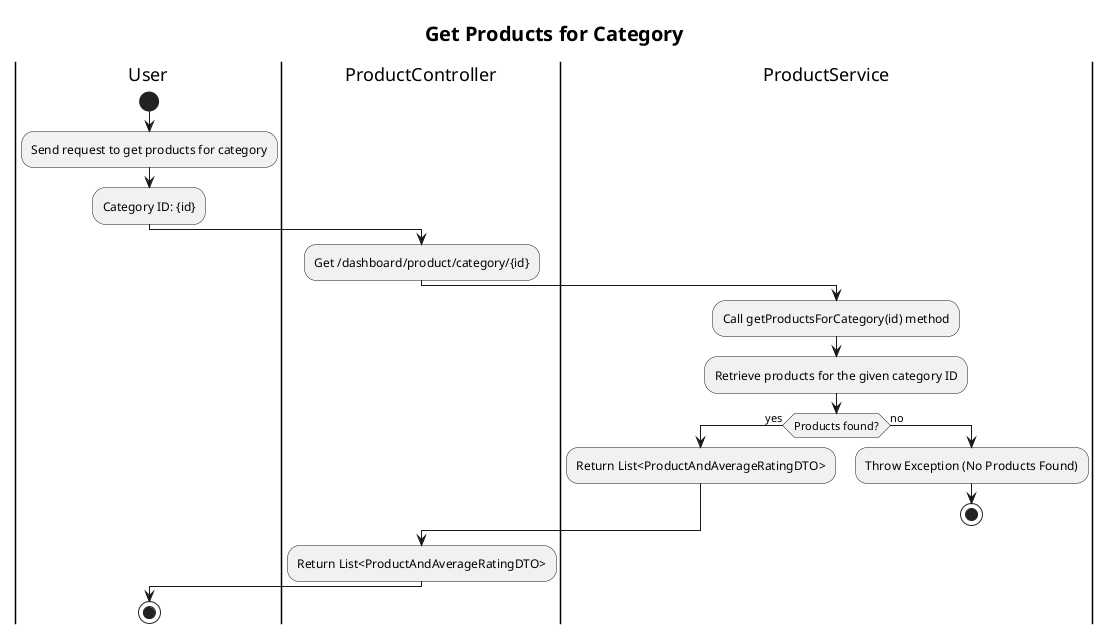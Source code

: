 @startuml
title <size:20>Get Products for Category</size>
|User|
start
:Send request to get products for category;
:Category ID: {id};

|ProductController|
:Get /dashboard/product/category/{id};

|ProductService|
:Call getProductsForCategory(id) method;

|ProductService|
:Retrieve products for the given category ID;

if (Products found?) then (yes)
    :Return List<ProductAndAverageRatingDTO>;
else (no)
    :Throw Exception (No Products Found);
    stop
endif

|ProductController|
:Return List<ProductAndAverageRatingDTO>;

|User|
stop
@enduml

